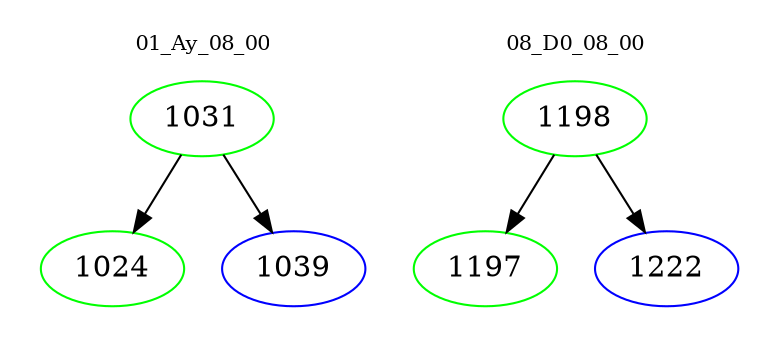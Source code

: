 digraph{
subgraph cluster_0 {
color = white
label = "01_Ay_08_00";
fontsize=10;
T0_1031 [label="1031", color="green"]
T0_1031 -> T0_1024 [color="black"]
T0_1024 [label="1024", color="green"]
T0_1031 -> T0_1039 [color="black"]
T0_1039 [label="1039", color="blue"]
}
subgraph cluster_1 {
color = white
label = "08_D0_08_00";
fontsize=10;
T1_1198 [label="1198", color="green"]
T1_1198 -> T1_1197 [color="black"]
T1_1197 [label="1197", color="green"]
T1_1198 -> T1_1222 [color="black"]
T1_1222 [label="1222", color="blue"]
}
}
